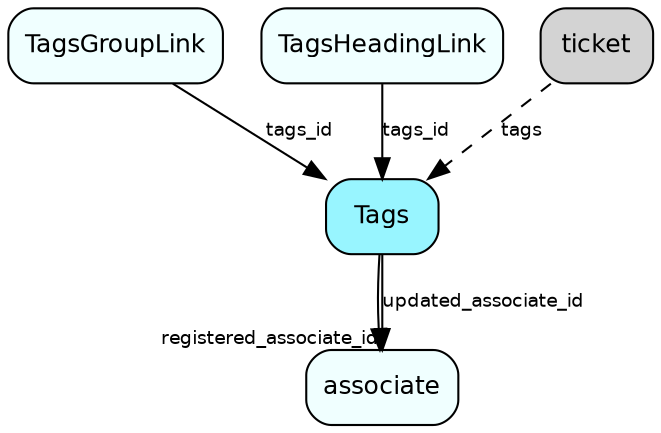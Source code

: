 digraph Tags  {
node [shape = box style="rounded, filled" fontname = "Helvetica" fontsize = "12" ]
edge [fontname = "Helvetica" fontsize = "9"]

Tags[fillcolor = "cadetblue1"]
associate[fillcolor = "azure1"]
TagsGroupLink[fillcolor = "azure1"]
TagsHeadingLink[fillcolor = "azure1"]
Tags -> associate [headlabel = "registered_associate_id"]
Tags -> associate [label = "updated_associate_id"]
ticket -> Tags [label = "tags" style="dashed"]
TagsGroupLink -> Tags [label = "tags_id"]
TagsHeadingLink -> Tags [label = "tags_id"]
}
